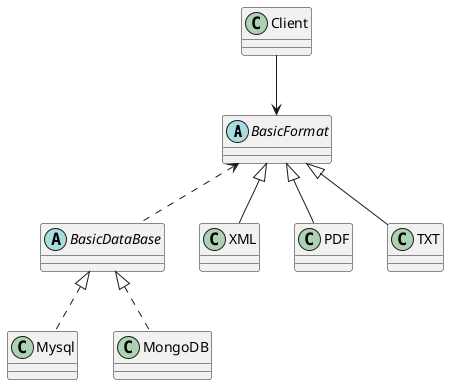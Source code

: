 @startuml

Abstract class BasicFormat
Abstract class BasicDataBase

Client --> BasicFormat

BasicFormat <|-- XML
BasicFormat <|-- PDF
BasicFormat <|-- TXT

BasicDataBase <|.. Mysql
BasicDataBase <|.. MongoDB

BasicFormat <.. BasicDataBase

@enduml

